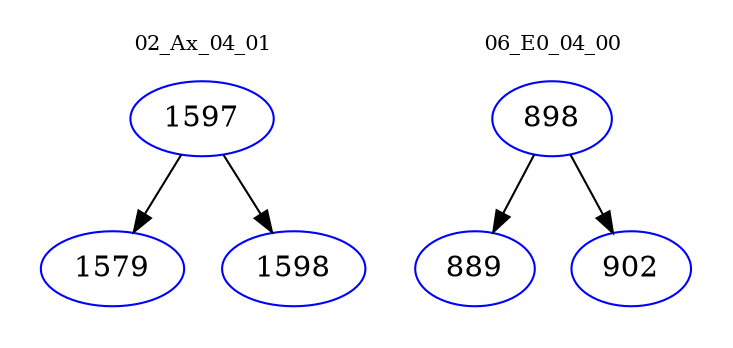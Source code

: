 digraph{
subgraph cluster_0 {
color = white
label = "02_Ax_04_01";
fontsize=10;
T0_1597 [label="1597", color="blue"]
T0_1597 -> T0_1579 [color="black"]
T0_1579 [label="1579", color="blue"]
T0_1597 -> T0_1598 [color="black"]
T0_1598 [label="1598", color="blue"]
}
subgraph cluster_1 {
color = white
label = "06_E0_04_00";
fontsize=10;
T1_898 [label="898", color="blue"]
T1_898 -> T1_889 [color="black"]
T1_889 [label="889", color="blue"]
T1_898 -> T1_902 [color="black"]
T1_902 [label="902", color="blue"]
}
}
